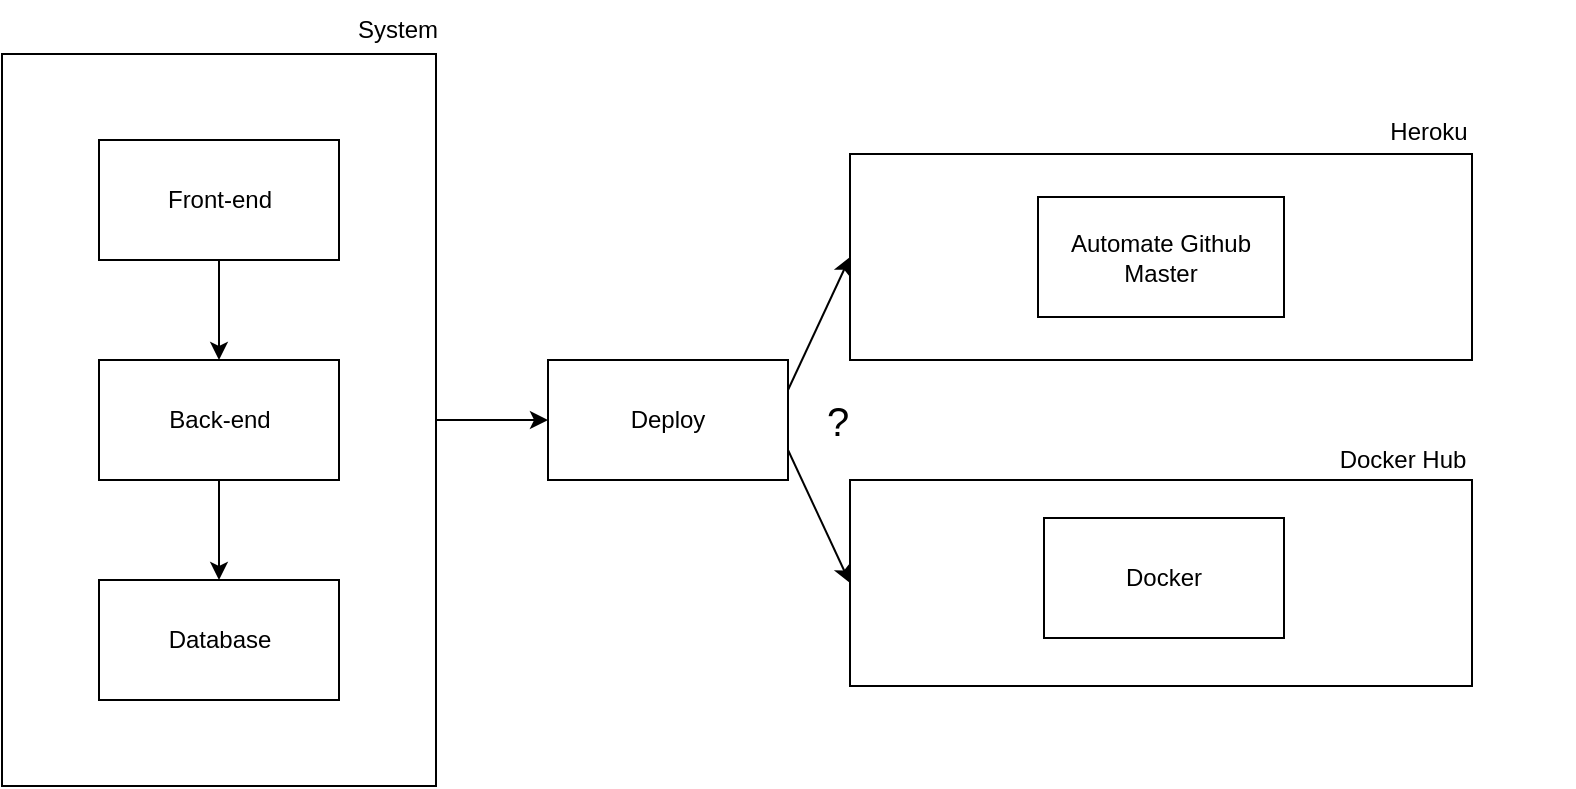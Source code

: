 <mxfile>
    <diagram id="vMVbhK-qQRgrkQJiZG_x" name="overview">
        <mxGraphModel dx="2715" dy="1667" grid="0" gridSize="10" guides="1" tooltips="1" connect="1" arrows="1" fold="1" page="1" pageScale="1" pageWidth="827" pageHeight="1169" math="0" shadow="0">
            <root>
                <mxCell id="0"/>
                <mxCell id="1" parent="0"/>
                <mxCell id="27" value="" style="rounded=0;whiteSpace=wrap;html=1;" parent="1" vertex="1">
                    <mxGeometry x="-704" y="-796" width="311" height="103" as="geometry"/>
                </mxCell>
                <mxCell id="24" value="" style="rounded=0;whiteSpace=wrap;html=1;" parent="1" vertex="1">
                    <mxGeometry x="-704" y="-633" width="311" height="103" as="geometry"/>
                </mxCell>
                <mxCell id="17" style="edgeStyle=none;html=1;exitX=0.5;exitY=0;exitDx=0;exitDy=0;entryX=0;entryY=0.5;entryDx=0;entryDy=0;" parent="1" source="14" target="16" edge="1">
                    <mxGeometry relative="1" as="geometry"/>
                </mxCell>
                <mxCell id="14" value="" style="rounded=0;whiteSpace=wrap;html=1;direction=south;" parent="1" vertex="1">
                    <mxGeometry x="-1128" y="-846" width="217" height="366" as="geometry"/>
                </mxCell>
                <mxCell id="11" style="edgeStyle=none;html=1;exitX=0.5;exitY=1;exitDx=0;exitDy=0;entryX=0.5;entryY=0;entryDx=0;entryDy=0;" parent="1" source="6" target="7" edge="1">
                    <mxGeometry relative="1" as="geometry"/>
                </mxCell>
                <mxCell id="6" value="Front-end" style="rounded=0;whiteSpace=wrap;html=1;" parent="1" vertex="1">
                    <mxGeometry x="-1079.5" y="-803" width="120" height="60" as="geometry"/>
                </mxCell>
                <mxCell id="12" style="edgeStyle=none;html=1;exitX=0.5;exitY=1;exitDx=0;exitDy=0;entryX=0.5;entryY=0;entryDx=0;entryDy=0;" parent="1" source="7" target="8" edge="1">
                    <mxGeometry relative="1" as="geometry"/>
                </mxCell>
                <mxCell id="7" value="Back-end" style="rounded=0;whiteSpace=wrap;html=1;" parent="1" vertex="1">
                    <mxGeometry x="-1079.5" y="-693" width="120" height="60" as="geometry"/>
                </mxCell>
                <mxCell id="8" value="Database" style="rounded=0;whiteSpace=wrap;html=1;" parent="1" vertex="1">
                    <mxGeometry x="-1079.5" y="-583" width="120" height="60" as="geometry"/>
                </mxCell>
                <mxCell id="25" style="edgeStyle=none;html=1;exitX=1;exitY=0.75;exitDx=0;exitDy=0;entryX=0;entryY=0.5;entryDx=0;entryDy=0;" parent="1" source="16" target="24" edge="1">
                    <mxGeometry relative="1" as="geometry"/>
                </mxCell>
                <mxCell id="28" style="edgeStyle=none;html=1;exitX=1;exitY=0.25;exitDx=0;exitDy=0;entryX=0;entryY=0.5;entryDx=0;entryDy=0;" parent="1" source="16" target="27" edge="1">
                    <mxGeometry relative="1" as="geometry"/>
                </mxCell>
                <mxCell id="16" value="Deploy" style="rounded=0;whiteSpace=wrap;html=1;" parent="1" vertex="1">
                    <mxGeometry x="-855" y="-693" width="120" height="60" as="geometry"/>
                </mxCell>
                <mxCell id="19" value="Automate Github Master" style="rounded=0;whiteSpace=wrap;html=1;" parent="1" vertex="1">
                    <mxGeometry x="-610" y="-774.5" width="123" height="60" as="geometry"/>
                </mxCell>
                <mxCell id="20" value="Docker" style="rounded=0;whiteSpace=wrap;html=1;" parent="1" vertex="1">
                    <mxGeometry x="-607" y="-614" width="120" height="60" as="geometry"/>
                </mxCell>
                <mxCell id="26" value="Docker Hub" style="text;html=1;strokeColor=none;fillColor=none;align=center;verticalAlign=middle;whiteSpace=wrap;rounded=0;" parent="1" vertex="1">
                    <mxGeometry x="-500" y="-658" width="145" height="30" as="geometry"/>
                </mxCell>
                <mxCell id="29" value="Heroku" style="text;html=1;strokeColor=none;fillColor=none;align=center;verticalAlign=middle;whiteSpace=wrap;rounded=0;" parent="1" vertex="1">
                    <mxGeometry x="-487" y="-822" width="145" height="30" as="geometry"/>
                </mxCell>
                <mxCell id="30" value="&lt;font style=&quot;font-size: 20px&quot;&gt;?&lt;/font&gt;" style="text;html=1;strokeColor=none;fillColor=none;align=center;verticalAlign=middle;whiteSpace=wrap;rounded=0;" parent="1" vertex="1">
                    <mxGeometry x="-731" y="-678" width="42" height="30" as="geometry"/>
                </mxCell>
                <mxCell id="31" value="&lt;font style=&quot;font-size: 12px&quot;&gt;System&lt;/font&gt;" style="text;html=1;strokeColor=none;fillColor=none;align=center;verticalAlign=middle;whiteSpace=wrap;rounded=0;" parent="1" vertex="1">
                    <mxGeometry x="-951" y="-873" width="42" height="30" as="geometry"/>
                </mxCell>
            </root>
        </mxGraphModel>
    </diagram>
</mxfile>